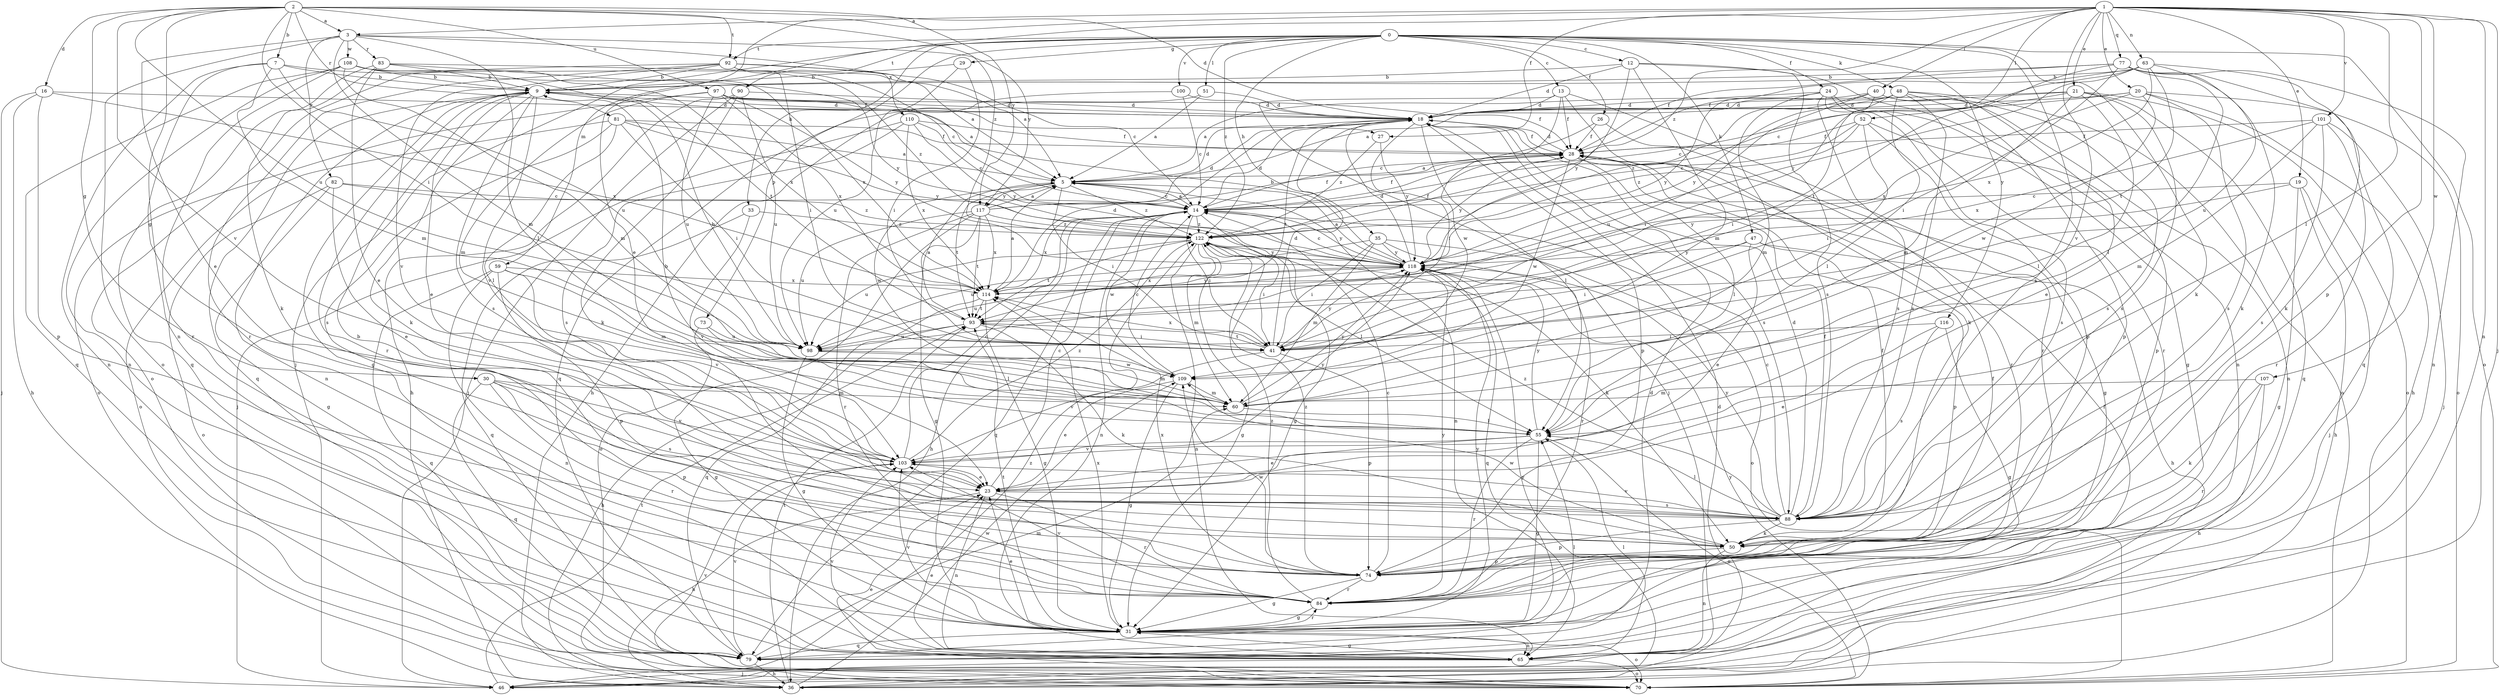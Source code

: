 strict digraph  {
0;
1;
2;
3;
5;
7;
9;
12;
13;
14;
16;
18;
19;
20;
21;
23;
24;
26;
27;
28;
29;
30;
31;
33;
35;
36;
40;
41;
46;
47;
48;
50;
51;
52;
55;
59;
60;
63;
65;
70;
73;
74;
77;
79;
81;
82;
83;
84;
88;
90;
92;
93;
97;
98;
100;
101;
103;
107;
108;
109;
110;
114;
116;
117;
118;
122;
0 -> 12  [label=c];
0 -> 13  [label=c];
0 -> 24  [label=f];
0 -> 26  [label=f];
0 -> 29  [label=g];
0 -> 33  [label=h];
0 -> 35  [label=h];
0 -> 46  [label=j];
0 -> 47  [label=k];
0 -> 48  [label=k];
0 -> 50  [label=k];
0 -> 51  [label=l];
0 -> 70  [label=o];
0 -> 73  [label=p];
0 -> 88  [label=s];
0 -> 90  [label=t];
0 -> 92  [label=t];
0 -> 100  [label=v];
0 -> 116  [label=y];
0 -> 122  [label=z];
1 -> 3  [label=a];
1 -> 19  [label=e];
1 -> 20  [label=e];
1 -> 21  [label=e];
1 -> 23  [label=e];
1 -> 27  [label=f];
1 -> 40  [label=i];
1 -> 46  [label=j];
1 -> 52  [label=l];
1 -> 55  [label=l];
1 -> 59  [label=m];
1 -> 63  [label=n];
1 -> 65  [label=n];
1 -> 74  [label=p];
1 -> 77  [label=q];
1 -> 101  [label=v];
1 -> 103  [label=v];
1 -> 107  [label=w];
1 -> 122  [label=z];
2 -> 3  [label=a];
2 -> 7  [label=b];
2 -> 16  [label=d];
2 -> 18  [label=d];
2 -> 30  [label=g];
2 -> 41  [label=i];
2 -> 65  [label=n];
2 -> 81  [label=r];
2 -> 92  [label=t];
2 -> 97  [label=u];
2 -> 98  [label=u];
2 -> 103  [label=v];
2 -> 117  [label=y];
2 -> 122  [label=z];
3 -> 23  [label=e];
3 -> 55  [label=l];
3 -> 60  [label=m];
3 -> 70  [label=o];
3 -> 82  [label=r];
3 -> 83  [label=r];
3 -> 108  [label=w];
3 -> 110  [label=x];
3 -> 117  [label=y];
5 -> 14  [label=c];
5 -> 18  [label=d];
5 -> 41  [label=i];
5 -> 65  [label=n];
5 -> 93  [label=t];
5 -> 109  [label=w];
5 -> 117  [label=y];
5 -> 122  [label=z];
7 -> 9  [label=b];
7 -> 30  [label=g];
7 -> 60  [label=m];
7 -> 65  [label=n];
7 -> 98  [label=u];
7 -> 118  [label=y];
9 -> 18  [label=d];
9 -> 23  [label=e];
9 -> 27  [label=f];
9 -> 31  [label=g];
9 -> 50  [label=k];
9 -> 65  [label=n];
9 -> 79  [label=q];
9 -> 84  [label=r];
9 -> 88  [label=s];
9 -> 103  [label=v];
12 -> 9  [label=b];
12 -> 18  [label=d];
12 -> 60  [label=m];
12 -> 65  [label=n];
12 -> 88  [label=s];
12 -> 118  [label=y];
13 -> 18  [label=d];
13 -> 28  [label=f];
13 -> 46  [label=j];
13 -> 50  [label=k];
13 -> 84  [label=r];
13 -> 109  [label=w];
14 -> 5  [label=a];
14 -> 18  [label=d];
14 -> 28  [label=f];
14 -> 31  [label=g];
14 -> 36  [label=h];
14 -> 41  [label=i];
14 -> 65  [label=n];
14 -> 79  [label=q];
14 -> 109  [label=w];
14 -> 114  [label=x];
14 -> 118  [label=y];
14 -> 122  [label=z];
16 -> 18  [label=d];
16 -> 36  [label=h];
16 -> 46  [label=j];
16 -> 74  [label=p];
16 -> 114  [label=x];
18 -> 28  [label=f];
18 -> 41  [label=i];
18 -> 55  [label=l];
18 -> 74  [label=p];
18 -> 88  [label=s];
18 -> 93  [label=t];
19 -> 14  [label=c];
19 -> 31  [label=g];
19 -> 36  [label=h];
19 -> 46  [label=j];
19 -> 118  [label=y];
20 -> 5  [label=a];
20 -> 18  [label=d];
20 -> 36  [label=h];
20 -> 70  [label=o];
20 -> 88  [label=s];
20 -> 109  [label=w];
20 -> 114  [label=x];
21 -> 5  [label=a];
21 -> 14  [label=c];
21 -> 18  [label=d];
21 -> 55  [label=l];
21 -> 60  [label=m];
21 -> 70  [label=o];
21 -> 79  [label=q];
21 -> 88  [label=s];
23 -> 14  [label=c];
23 -> 36  [label=h];
23 -> 65  [label=n];
23 -> 84  [label=r];
23 -> 88  [label=s];
24 -> 18  [label=d];
24 -> 31  [label=g];
24 -> 60  [label=m];
24 -> 74  [label=p];
24 -> 84  [label=r];
24 -> 88  [label=s];
24 -> 118  [label=y];
26 -> 14  [label=c];
26 -> 28  [label=f];
26 -> 84  [label=r];
27 -> 118  [label=y];
27 -> 122  [label=z];
28 -> 5  [label=a];
28 -> 18  [label=d];
28 -> 31  [label=g];
28 -> 55  [label=l];
28 -> 109  [label=w];
28 -> 118  [label=y];
29 -> 9  [label=b];
29 -> 41  [label=i];
29 -> 98  [label=u];
30 -> 60  [label=m];
30 -> 74  [label=p];
30 -> 79  [label=q];
30 -> 84  [label=r];
30 -> 88  [label=s];
30 -> 103  [label=v];
31 -> 23  [label=e];
31 -> 65  [label=n];
31 -> 70  [label=o];
31 -> 79  [label=q];
31 -> 84  [label=r];
31 -> 93  [label=t];
31 -> 103  [label=v];
31 -> 114  [label=x];
31 -> 118  [label=y];
33 -> 79  [label=q];
33 -> 103  [label=v];
33 -> 122  [label=z];
35 -> 41  [label=i];
35 -> 60  [label=m];
35 -> 70  [label=o];
35 -> 84  [label=r];
35 -> 98  [label=u];
35 -> 118  [label=y];
36 -> 18  [label=d];
36 -> 93  [label=t];
36 -> 109  [label=w];
36 -> 118  [label=y];
40 -> 18  [label=d];
40 -> 23  [label=e];
40 -> 41  [label=i];
40 -> 88  [label=s];
40 -> 98  [label=u];
40 -> 122  [label=z];
41 -> 18  [label=d];
41 -> 74  [label=p];
41 -> 93  [label=t];
41 -> 103  [label=v];
41 -> 114  [label=x];
41 -> 118  [label=y];
46 -> 93  [label=t];
46 -> 122  [label=z];
47 -> 23  [label=e];
47 -> 36  [label=h];
47 -> 41  [label=i];
47 -> 74  [label=p];
47 -> 118  [label=y];
48 -> 18  [label=d];
48 -> 41  [label=i];
48 -> 55  [label=l];
48 -> 65  [label=n];
48 -> 70  [label=o];
48 -> 74  [label=p];
48 -> 88  [label=s];
48 -> 118  [label=y];
50 -> 28  [label=f];
50 -> 65  [label=n];
50 -> 74  [label=p];
50 -> 109  [label=w];
51 -> 5  [label=a];
51 -> 18  [label=d];
51 -> 36  [label=h];
52 -> 14  [label=c];
52 -> 28  [label=f];
52 -> 41  [label=i];
52 -> 74  [label=p];
52 -> 88  [label=s];
52 -> 122  [label=z];
55 -> 9  [label=b];
55 -> 23  [label=e];
55 -> 31  [label=g];
55 -> 70  [label=o];
55 -> 84  [label=r];
55 -> 103  [label=v];
55 -> 118  [label=y];
59 -> 60  [label=m];
59 -> 65  [label=n];
59 -> 74  [label=p];
59 -> 79  [label=q];
59 -> 103  [label=v];
59 -> 114  [label=x];
60 -> 55  [label=l];
60 -> 118  [label=y];
63 -> 9  [label=b];
63 -> 14  [label=c];
63 -> 28  [label=f];
63 -> 50  [label=k];
63 -> 93  [label=t];
63 -> 98  [label=u];
63 -> 114  [label=x];
63 -> 118  [label=y];
65 -> 23  [label=e];
65 -> 31  [label=g];
65 -> 46  [label=j];
65 -> 55  [label=l];
65 -> 70  [label=o];
65 -> 103  [label=v];
70 -> 23  [label=e];
70 -> 103  [label=v];
70 -> 118  [label=y];
73 -> 31  [label=g];
73 -> 55  [label=l];
73 -> 98  [label=u];
74 -> 9  [label=b];
74 -> 14  [label=c];
74 -> 31  [label=g];
74 -> 84  [label=r];
74 -> 109  [label=w];
74 -> 114  [label=x];
74 -> 122  [label=z];
77 -> 9  [label=b];
77 -> 28  [label=f];
77 -> 41  [label=i];
77 -> 50  [label=k];
77 -> 55  [label=l];
77 -> 65  [label=n];
77 -> 79  [label=q];
77 -> 93  [label=t];
79 -> 18  [label=d];
79 -> 28  [label=f];
79 -> 36  [label=h];
79 -> 55  [label=l];
79 -> 60  [label=m];
79 -> 103  [label=v];
81 -> 5  [label=a];
81 -> 28  [label=f];
81 -> 41  [label=i];
81 -> 55  [label=l];
81 -> 70  [label=o];
81 -> 88  [label=s];
81 -> 118  [label=y];
82 -> 14  [label=c];
82 -> 23  [label=e];
82 -> 31  [label=g];
82 -> 70  [label=o];
82 -> 122  [label=z];
83 -> 5  [label=a];
83 -> 9  [label=b];
83 -> 23  [label=e];
83 -> 50  [label=k];
83 -> 79  [label=q];
83 -> 114  [label=x];
84 -> 28  [label=f];
84 -> 31  [label=g];
84 -> 103  [label=v];
84 -> 118  [label=y];
84 -> 122  [label=z];
88 -> 14  [label=c];
88 -> 18  [label=d];
88 -> 28  [label=f];
88 -> 50  [label=k];
88 -> 55  [label=l];
88 -> 74  [label=p];
88 -> 103  [label=v];
88 -> 118  [label=y];
88 -> 122  [label=z];
90 -> 18  [label=d];
90 -> 36  [label=h];
90 -> 46  [label=j];
90 -> 50  [label=k];
90 -> 98  [label=u];
92 -> 5  [label=a];
92 -> 9  [label=b];
92 -> 14  [label=c];
92 -> 41  [label=i];
92 -> 70  [label=o];
92 -> 84  [label=r];
92 -> 103  [label=v];
92 -> 122  [label=z];
93 -> 5  [label=a];
93 -> 36  [label=h];
93 -> 41  [label=i];
93 -> 50  [label=k];
93 -> 98  [label=u];
97 -> 5  [label=a];
97 -> 18  [label=d];
97 -> 28  [label=f];
97 -> 60  [label=m];
97 -> 70  [label=o];
97 -> 98  [label=u];
97 -> 114  [label=x];
97 -> 118  [label=y];
98 -> 9  [label=b];
98 -> 31  [label=g];
98 -> 60  [label=m];
98 -> 109  [label=w];
100 -> 14  [label=c];
100 -> 18  [label=d];
100 -> 79  [label=q];
101 -> 28  [label=f];
101 -> 46  [label=j];
101 -> 60  [label=m];
101 -> 84  [label=r];
101 -> 88  [label=s];
101 -> 114  [label=x];
103 -> 14  [label=c];
103 -> 23  [label=e];
103 -> 118  [label=y];
103 -> 122  [label=z];
107 -> 36  [label=h];
107 -> 50  [label=k];
107 -> 60  [label=m];
107 -> 84  [label=r];
108 -> 9  [label=b];
108 -> 14  [label=c];
108 -> 60  [label=m];
108 -> 65  [label=n];
108 -> 79  [label=q];
108 -> 84  [label=r];
108 -> 93  [label=t];
108 -> 114  [label=x];
109 -> 14  [label=c];
109 -> 23  [label=e];
109 -> 31  [label=g];
109 -> 60  [label=m];
110 -> 14  [label=c];
110 -> 28  [label=f];
110 -> 46  [label=j];
110 -> 88  [label=s];
110 -> 114  [label=x];
110 -> 118  [label=y];
114 -> 5  [label=a];
114 -> 18  [label=d];
114 -> 31  [label=g];
114 -> 79  [label=q];
114 -> 93  [label=t];
114 -> 118  [label=y];
116 -> 23  [label=e];
116 -> 31  [label=g];
116 -> 41  [label=i];
116 -> 88  [label=s];
117 -> 5  [label=a];
117 -> 18  [label=d];
117 -> 28  [label=f];
117 -> 31  [label=g];
117 -> 70  [label=o];
117 -> 84  [label=r];
117 -> 93  [label=t];
117 -> 98  [label=u];
117 -> 114  [label=x];
117 -> 122  [label=z];
118 -> 5  [label=a];
118 -> 9  [label=b];
118 -> 14  [label=c];
118 -> 18  [label=d];
118 -> 79  [label=q];
118 -> 98  [label=u];
118 -> 114  [label=x];
122 -> 28  [label=f];
122 -> 31  [label=g];
122 -> 41  [label=i];
122 -> 50  [label=k];
122 -> 55  [label=l];
122 -> 60  [label=m];
122 -> 65  [label=n];
122 -> 93  [label=t];
122 -> 98  [label=u];
122 -> 118  [label=y];
}
